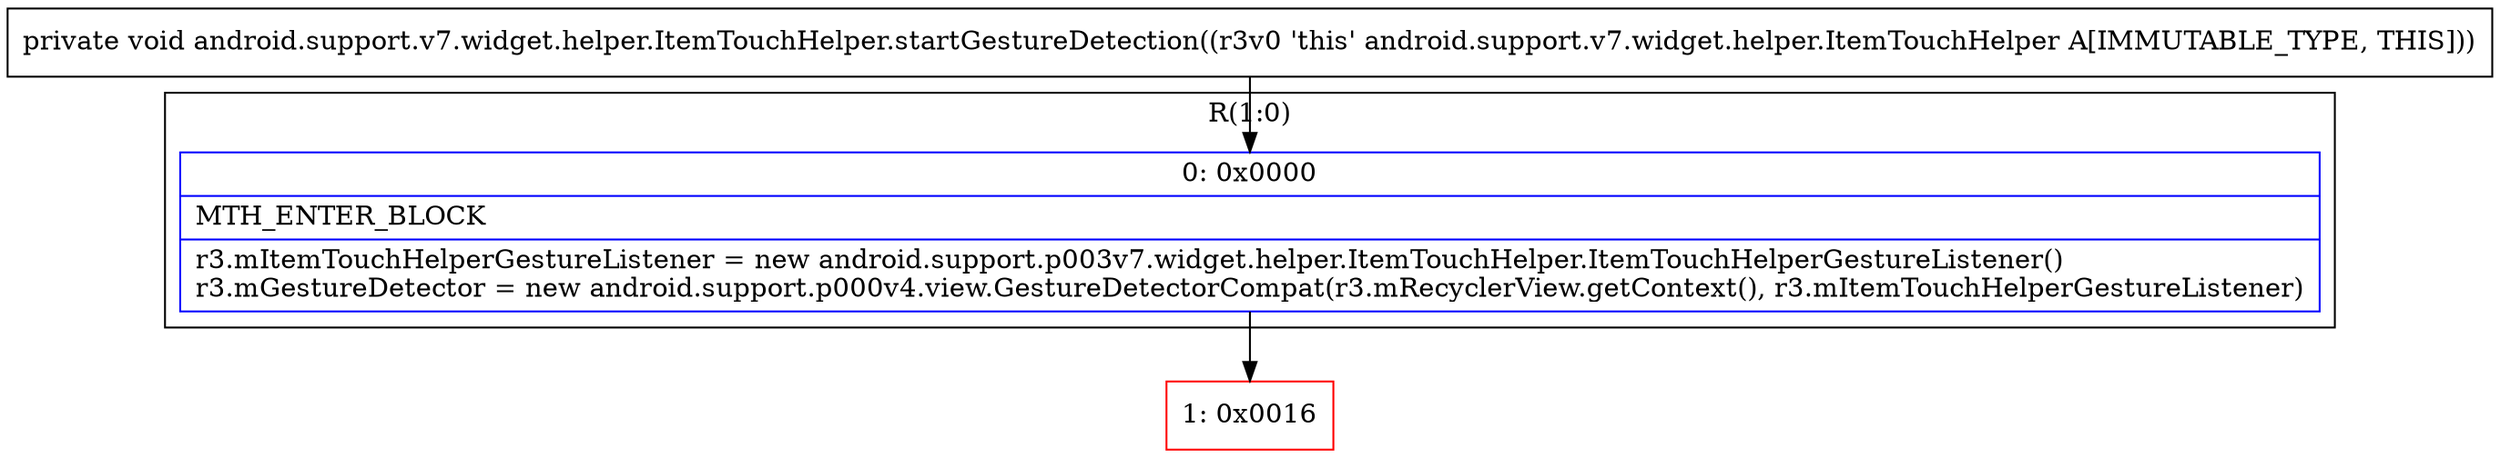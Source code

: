 digraph "CFG forandroid.support.v7.widget.helper.ItemTouchHelper.startGestureDetection()V" {
subgraph cluster_Region_1287226826 {
label = "R(1:0)";
node [shape=record,color=blue];
Node_0 [shape=record,label="{0\:\ 0x0000|MTH_ENTER_BLOCK\l|r3.mItemTouchHelperGestureListener = new android.support.p003v7.widget.helper.ItemTouchHelper.ItemTouchHelperGestureListener()\lr3.mGestureDetector = new android.support.p000v4.view.GestureDetectorCompat(r3.mRecyclerView.getContext(), r3.mItemTouchHelperGestureListener)\l}"];
}
Node_1 [shape=record,color=red,label="{1\:\ 0x0016}"];
MethodNode[shape=record,label="{private void android.support.v7.widget.helper.ItemTouchHelper.startGestureDetection((r3v0 'this' android.support.v7.widget.helper.ItemTouchHelper A[IMMUTABLE_TYPE, THIS])) }"];
MethodNode -> Node_0;
Node_0 -> Node_1;
}

